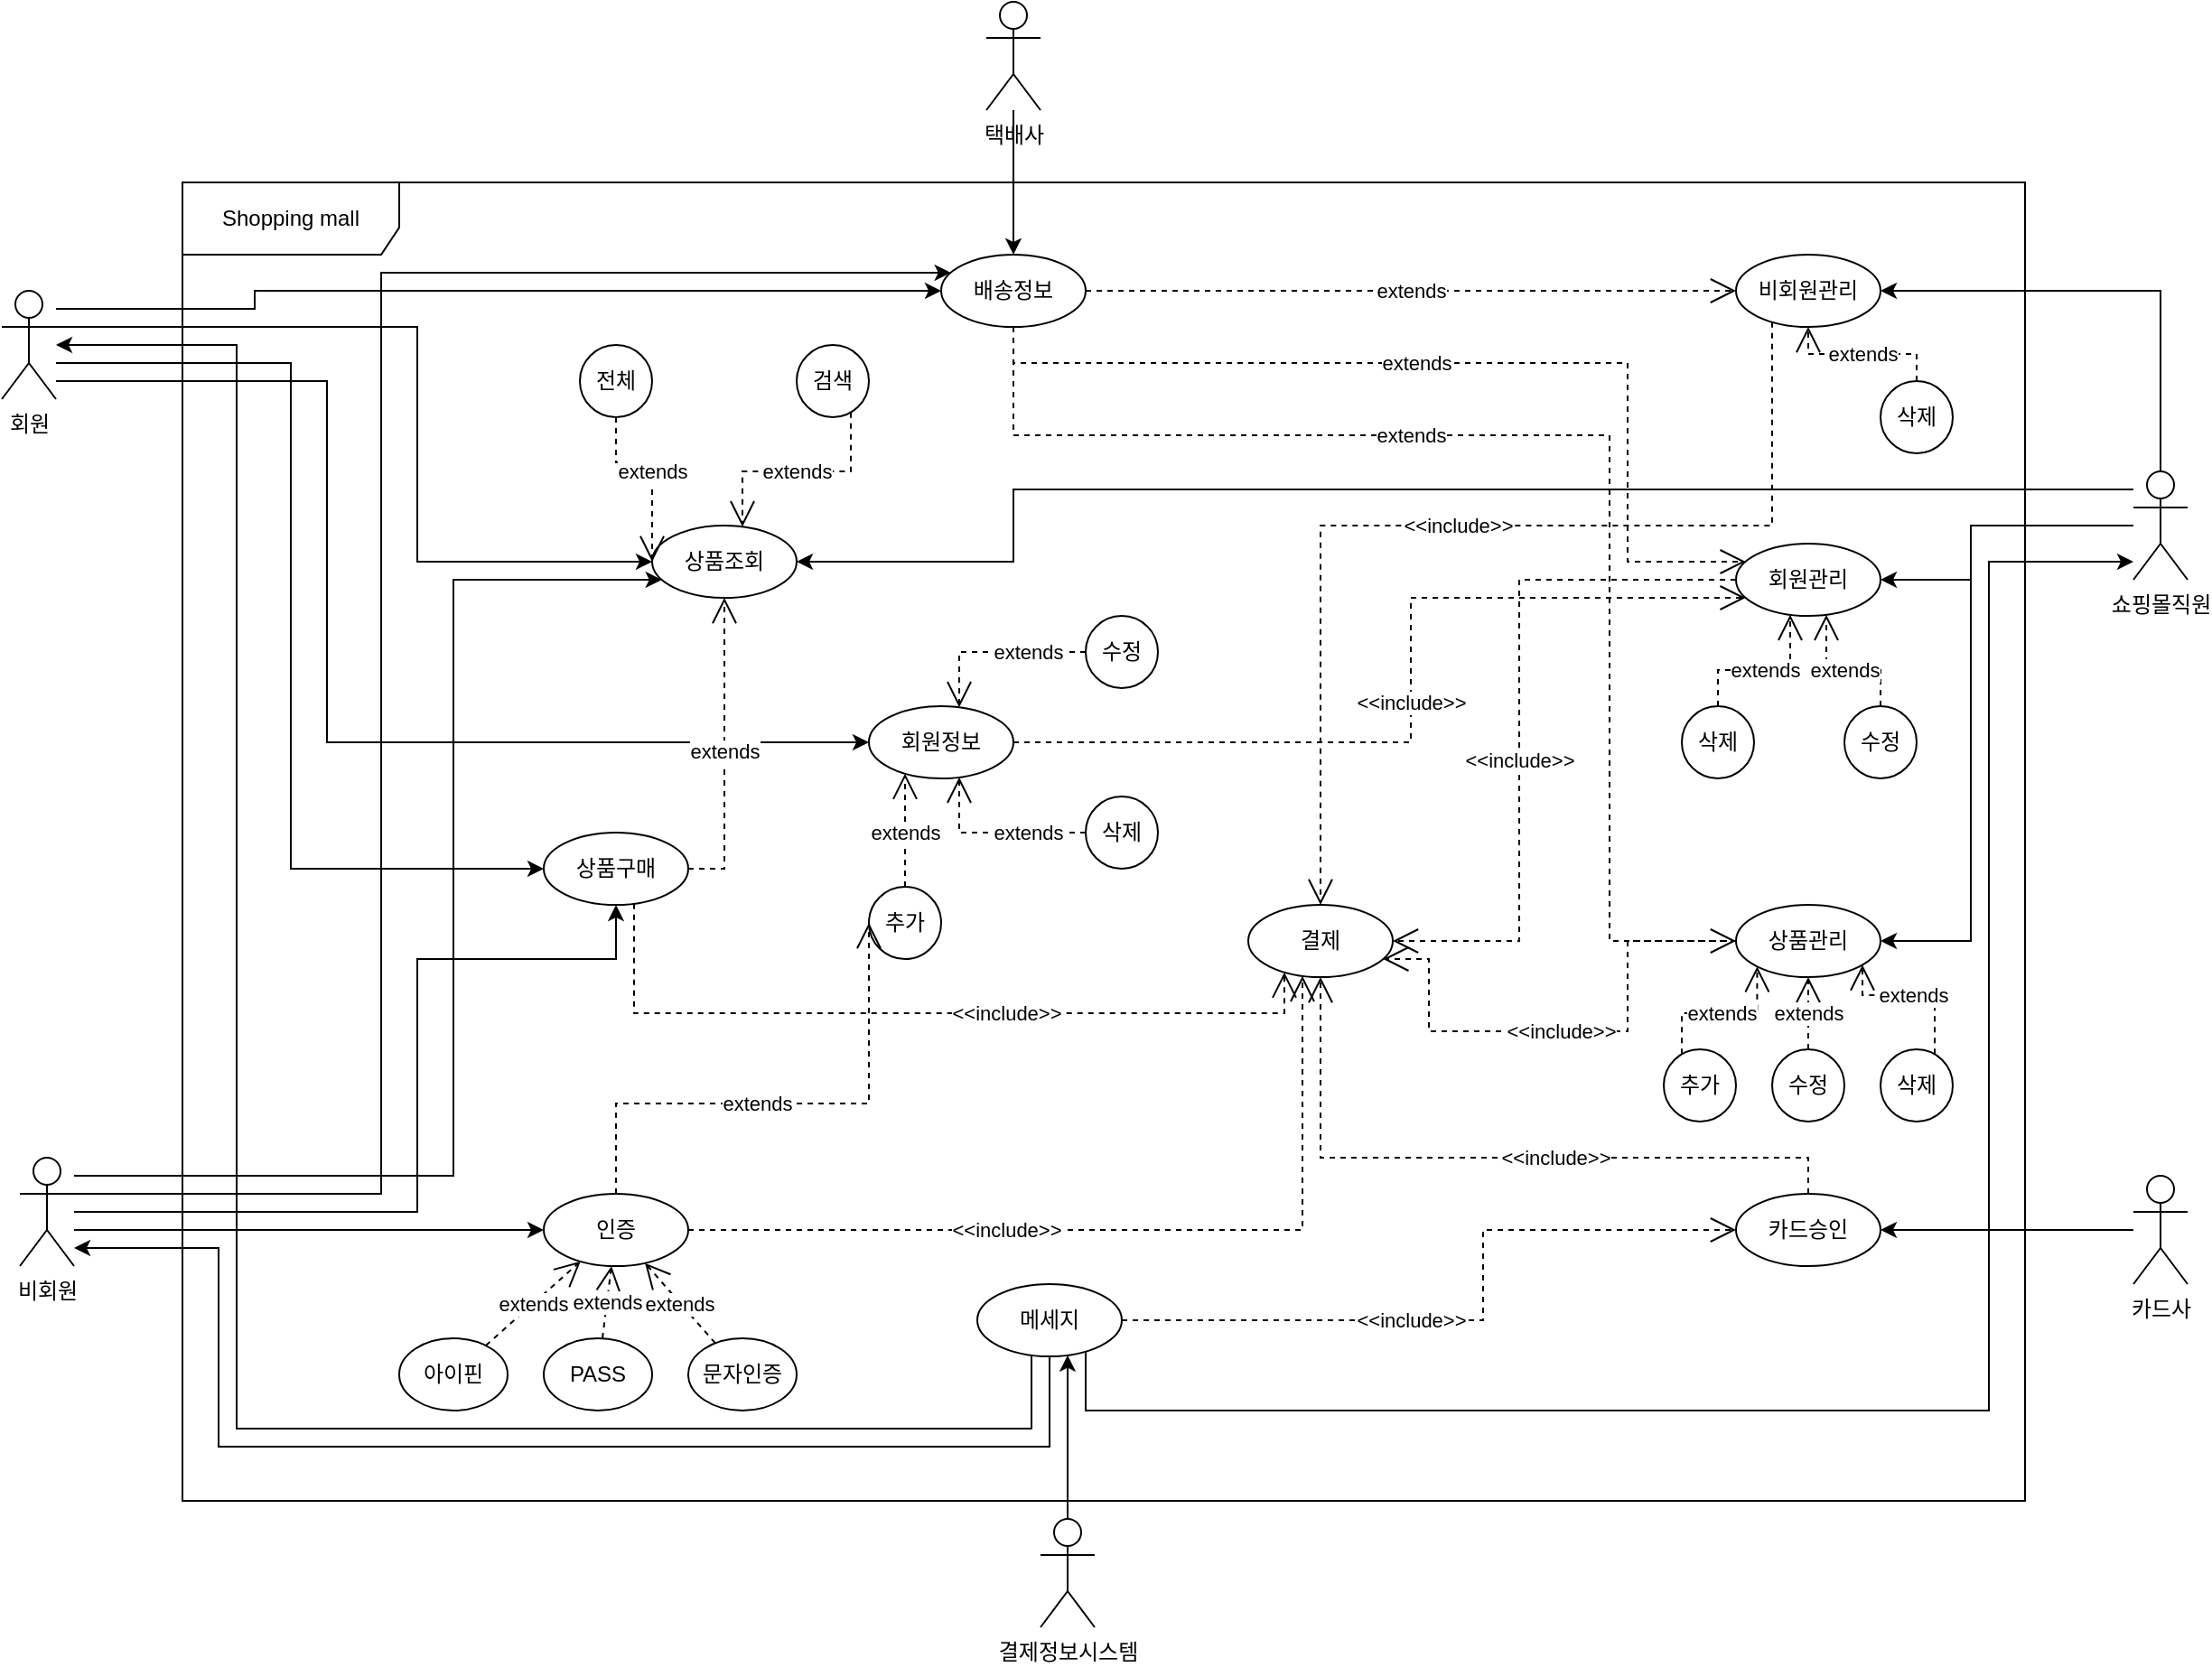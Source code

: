 <mxfile version="20.5.3" type="github">
  <diagram id="Lf80H-D8KRPeW_UHFNYf" name="페이지-1">
    <mxGraphModel dx="1673" dy="896" grid="1" gridSize="10" guides="1" tooltips="1" connect="1" arrows="1" fold="1" page="1" pageScale="1" pageWidth="3300" pageHeight="4681" math="0" shadow="0">
      <root>
        <mxCell id="0" />
        <mxCell id="1" parent="0" />
        <mxCell id="bWgFRr3RfkX0s6qy6lkw-1" value="Shopping mall" style="shape=umlFrame;whiteSpace=wrap;html=1;width=120;height=40;" parent="1" vertex="1">
          <mxGeometry x="700" y="680" width="1020" height="730" as="geometry" />
        </mxCell>
        <mxCell id="bWgFRr3RfkX0s6qy6lkw-47" style="edgeStyle=orthogonalEdgeStyle;rounded=0;orthogonalLoop=1;jettySize=auto;html=1;" parent="1" source="bWgFRr3RfkX0s6qy6lkw-2" target="bWgFRr3RfkX0s6qy6lkw-31" edge="1">
          <mxGeometry relative="1" as="geometry">
            <Array as="points">
              <mxPoint x="830" y="760" />
              <mxPoint x="830" y="890" />
            </Array>
          </mxGeometry>
        </mxCell>
        <mxCell id="bWgFRr3RfkX0s6qy6lkw-59" style="edgeStyle=orthogonalEdgeStyle;rounded=0;orthogonalLoop=1;jettySize=auto;html=1;" parent="1" source="bWgFRr3RfkX0s6qy6lkw-2" target="bWgFRr3RfkX0s6qy6lkw-38" edge="1">
          <mxGeometry relative="1" as="geometry">
            <Array as="points">
              <mxPoint x="760" y="780" />
              <mxPoint x="760" y="1060" />
            </Array>
          </mxGeometry>
        </mxCell>
        <mxCell id="bWgFRr3RfkX0s6qy6lkw-78" style="edgeStyle=orthogonalEdgeStyle;rounded=0;orthogonalLoop=1;jettySize=auto;html=1;" parent="1" source="bWgFRr3RfkX0s6qy6lkw-2" target="bWgFRr3RfkX0s6qy6lkw-77" edge="1">
          <mxGeometry relative="1" as="geometry">
            <Array as="points">
              <mxPoint x="780" y="790" />
              <mxPoint x="780" y="990" />
            </Array>
          </mxGeometry>
        </mxCell>
        <mxCell id="bWgFRr3RfkX0s6qy6lkw-116" style="rounded=0;orthogonalLoop=1;jettySize=auto;html=1;startArrow=none;startFill=0;endArrow=classic;endFill=1;edgeStyle=orthogonalEdgeStyle;" parent="1" source="bWgFRr3RfkX0s6qy6lkw-2" target="bWgFRr3RfkX0s6qy6lkw-17" edge="1">
          <mxGeometry relative="1" as="geometry">
            <Array as="points">
              <mxPoint x="740" y="750" />
              <mxPoint x="740" y="740" />
            </Array>
            <mxPoint x="640" y="720" as="sourcePoint" />
          </mxGeometry>
        </mxCell>
        <mxCell id="bWgFRr3RfkX0s6qy6lkw-2" value="회원" style="shape=umlActor;verticalLabelPosition=bottom;verticalAlign=top;html=1;" parent="1" vertex="1">
          <mxGeometry x="600" y="740" width="30" height="60" as="geometry" />
        </mxCell>
        <mxCell id="bWgFRr3RfkX0s6qy6lkw-24" style="edgeStyle=orthogonalEdgeStyle;rounded=0;orthogonalLoop=1;jettySize=auto;html=1;" parent="1" source="bWgFRr3RfkX0s6qy6lkw-3" target="bWgFRr3RfkX0s6qy6lkw-21" edge="1">
          <mxGeometry relative="1" as="geometry">
            <Array as="points">
              <mxPoint x="700" y="1260" />
              <mxPoint x="700" y="1260" />
            </Array>
          </mxGeometry>
        </mxCell>
        <mxCell id="bWgFRr3RfkX0s6qy6lkw-46" style="edgeStyle=orthogonalEdgeStyle;rounded=0;orthogonalLoop=1;jettySize=auto;html=1;" parent="1" source="bWgFRr3RfkX0s6qy6lkw-3" target="bWgFRr3RfkX0s6qy6lkw-31" edge="1">
          <mxGeometry relative="1" as="geometry">
            <Array as="points">
              <mxPoint x="850" y="1230" />
              <mxPoint x="850" y="900" />
            </Array>
          </mxGeometry>
        </mxCell>
        <mxCell id="bWgFRr3RfkX0s6qy6lkw-53" style="edgeStyle=orthogonalEdgeStyle;rounded=0;orthogonalLoop=1;jettySize=auto;html=1;" parent="1" source="bWgFRr3RfkX0s6qy6lkw-3" target="bWgFRr3RfkX0s6qy6lkw-38" edge="1">
          <mxGeometry relative="1" as="geometry">
            <Array as="points">
              <mxPoint x="830" y="1250" />
              <mxPoint x="830" y="1110" />
              <mxPoint x="940" y="1110" />
            </Array>
          </mxGeometry>
        </mxCell>
        <mxCell id="bWgFRr3RfkX0s6qy6lkw-117" style="edgeStyle=orthogonalEdgeStyle;rounded=0;orthogonalLoop=1;jettySize=auto;html=1;startArrow=none;startFill=0;endArrow=classic;endFill=1;" parent="1" source="bWgFRr3RfkX0s6qy6lkw-3" target="bWgFRr3RfkX0s6qy6lkw-17" edge="1">
          <mxGeometry relative="1" as="geometry">
            <Array as="points">
              <mxPoint x="810" y="1240" />
              <mxPoint x="810" y="730" />
            </Array>
          </mxGeometry>
        </mxCell>
        <mxCell id="bWgFRr3RfkX0s6qy6lkw-3" value="비회원" style="shape=umlActor;verticalLabelPosition=bottom;verticalAlign=top;html=1;" parent="1" vertex="1">
          <mxGeometry x="610" y="1220" width="30" height="60" as="geometry" />
        </mxCell>
        <mxCell id="bWgFRr3RfkX0s6qy6lkw-5" value="회원관리" style="ellipse;whiteSpace=wrap;html=1;" parent="1" vertex="1">
          <mxGeometry x="1560" y="880" width="80" height="40" as="geometry" />
        </mxCell>
        <mxCell id="bWgFRr3RfkX0s6qy6lkw-6" value="결제" style="ellipse;whiteSpace=wrap;html=1;" parent="1" vertex="1">
          <mxGeometry x="1290" y="1080" width="80" height="40" as="geometry" />
        </mxCell>
        <mxCell id="bWgFRr3RfkX0s6qy6lkw-12" value="카드승인" style="ellipse;whiteSpace=wrap;html=1;" parent="1" vertex="1">
          <mxGeometry x="1560" y="1240" width="80" height="40" as="geometry" />
        </mxCell>
        <mxCell id="bWgFRr3RfkX0s6qy6lkw-37" style="edgeStyle=none;rounded=0;orthogonalLoop=1;jettySize=auto;html=1;" parent="1" source="bWgFRr3RfkX0s6qy6lkw-13" target="bWgFRr3RfkX0s6qy6lkw-12" edge="1">
          <mxGeometry relative="1" as="geometry" />
        </mxCell>
        <mxCell id="bWgFRr3RfkX0s6qy6lkw-13" value="카드사" style="shape=umlActor;verticalLabelPosition=bottom;verticalAlign=top;html=1;" parent="1" vertex="1">
          <mxGeometry x="1780" y="1230" width="30" height="60" as="geometry" />
        </mxCell>
        <mxCell id="bWgFRr3RfkX0s6qy6lkw-35" style="edgeStyle=orthogonalEdgeStyle;rounded=0;orthogonalLoop=1;jettySize=auto;html=1;" parent="1" source="bWgFRr3RfkX0s6qy6lkw-14" target="bWgFRr3RfkX0s6qy6lkw-5" edge="1">
          <mxGeometry relative="1" as="geometry">
            <Array as="points">
              <mxPoint x="1690" y="870" />
              <mxPoint x="1690" y="900" />
            </Array>
          </mxGeometry>
        </mxCell>
        <mxCell id="bWgFRr3RfkX0s6qy6lkw-36" style="edgeStyle=orthogonalEdgeStyle;rounded=0;orthogonalLoop=1;jettySize=auto;html=1;" parent="1" source="bWgFRr3RfkX0s6qy6lkw-14" target="bWgFRr3RfkX0s6qy6lkw-15" edge="1">
          <mxGeometry relative="1" as="geometry">
            <Array as="points">
              <mxPoint x="1690" y="870" />
              <mxPoint x="1690" y="1100" />
            </Array>
          </mxGeometry>
        </mxCell>
        <mxCell id="bWgFRr3RfkX0s6qy6lkw-44" style="edgeStyle=orthogonalEdgeStyle;rounded=0;orthogonalLoop=1;jettySize=auto;html=1;" parent="1" source="bWgFRr3RfkX0s6qy6lkw-14" target="bWgFRr3RfkX0s6qy6lkw-31" edge="1">
          <mxGeometry relative="1" as="geometry">
            <Array as="points">
              <mxPoint x="1160" y="850" />
              <mxPoint x="1160" y="890" />
            </Array>
          </mxGeometry>
        </mxCell>
        <mxCell id="bWgFRr3RfkX0s6qy6lkw-61" style="edgeStyle=orthogonalEdgeStyle;rounded=0;orthogonalLoop=1;jettySize=auto;html=1;" parent="1" source="bWgFRr3RfkX0s6qy6lkw-14" target="bWgFRr3RfkX0s6qy6lkw-60" edge="1">
          <mxGeometry relative="1" as="geometry">
            <Array as="points">
              <mxPoint x="1795" y="740" />
            </Array>
          </mxGeometry>
        </mxCell>
        <mxCell id="bWgFRr3RfkX0s6qy6lkw-14" value="쇼핑몰직원" style="shape=umlActor;verticalLabelPosition=bottom;verticalAlign=top;html=1;" parent="1" vertex="1">
          <mxGeometry x="1780" y="840" width="30" height="60" as="geometry" />
        </mxCell>
        <mxCell id="bWgFRr3RfkX0s6qy6lkw-15" value="상품관리" style="ellipse;whiteSpace=wrap;html=1;" parent="1" vertex="1">
          <mxGeometry x="1560" y="1080" width="80" height="40" as="geometry" />
        </mxCell>
        <mxCell id="bWgFRr3RfkX0s6qy6lkw-17" value="배송정보" style="ellipse;whiteSpace=wrap;html=1;" parent="1" vertex="1">
          <mxGeometry x="1120" y="720" width="80" height="40" as="geometry" />
        </mxCell>
        <mxCell id="bWgFRr3RfkX0s6qy6lkw-27" style="edgeStyle=none;rounded=0;orthogonalLoop=1;jettySize=auto;html=1;" parent="1" source="bWgFRr3RfkX0s6qy6lkw-20" target="bWgFRr3RfkX0s6qy6lkw-17" edge="1">
          <mxGeometry relative="1" as="geometry" />
        </mxCell>
        <mxCell id="bWgFRr3RfkX0s6qy6lkw-20" value="택배사" style="shape=umlActor;verticalLabelPosition=bottom;verticalAlign=top;html=1;" parent="1" vertex="1">
          <mxGeometry x="1145" y="580" width="30" height="60" as="geometry" />
        </mxCell>
        <mxCell id="bWgFRr3RfkX0s6qy6lkw-21" value="인증" style="ellipse;whiteSpace=wrap;html=1;" parent="1" vertex="1">
          <mxGeometry x="900" y="1240" width="80" height="40" as="geometry" />
        </mxCell>
        <mxCell id="bWgFRr3RfkX0s6qy6lkw-31" value="상품조회" style="ellipse;whiteSpace=wrap;html=1;" parent="1" vertex="1">
          <mxGeometry x="960" y="870" width="80" height="40" as="geometry" />
        </mxCell>
        <mxCell id="bWgFRr3RfkX0s6qy6lkw-38" value="상품구매" style="ellipse;whiteSpace=wrap;html=1;" parent="1" vertex="1">
          <mxGeometry x="900" y="1040" width="80" height="40" as="geometry" />
        </mxCell>
        <mxCell id="bWgFRr3RfkX0s6qy6lkw-40" value="extends" style="endArrow=open;endSize=12;dashed=1;html=1;rounded=0;edgeStyle=orthogonalEdgeStyle;" parent="1" source="bWgFRr3RfkX0s6qy6lkw-38" target="bWgFRr3RfkX0s6qy6lkw-31" edge="1">
          <mxGeometry width="160" relative="1" as="geometry">
            <mxPoint x="1130" y="1150" as="sourcePoint" />
            <mxPoint x="1290" y="1150" as="targetPoint" />
            <Array as="points">
              <mxPoint x="1000" y="1060" />
            </Array>
          </mxGeometry>
        </mxCell>
        <mxCell id="bWgFRr3RfkX0s6qy6lkw-42" value="&amp;lt;&amp;lt;include&amp;gt;&amp;gt;" style="endArrow=open;endSize=12;dashed=1;html=1;rounded=0;edgeStyle=orthogonalEdgeStyle;" parent="1" source="bWgFRr3RfkX0s6qy6lkw-38" target="bWgFRr3RfkX0s6qy6lkw-6" edge="1">
          <mxGeometry x="0.202" width="160" relative="1" as="geometry">
            <mxPoint x="1130" y="1150" as="sourcePoint" />
            <mxPoint x="1290" y="1150" as="targetPoint" />
            <Array as="points">
              <mxPoint x="950" y="1140" />
              <mxPoint x="1310" y="1140" />
            </Array>
            <mxPoint as="offset" />
          </mxGeometry>
        </mxCell>
        <mxCell id="bWgFRr3RfkX0s6qy6lkw-45" value="&amp;lt;&amp;lt;include&amp;gt;&amp;gt;" style="endArrow=open;endSize=12;dashed=1;html=1;rounded=0;edgeStyle=orthogonalEdgeStyle;" parent="1" source="bWgFRr3RfkX0s6qy6lkw-5" target="bWgFRr3RfkX0s6qy6lkw-6" edge="1">
          <mxGeometry x="0.128" width="160" relative="1" as="geometry">
            <mxPoint x="1130" y="1150" as="sourcePoint" />
            <mxPoint x="1290" y="1150" as="targetPoint" />
            <Array as="points">
              <mxPoint x="1440" y="900" />
              <mxPoint x="1440" y="1100" />
            </Array>
            <mxPoint as="offset" />
          </mxGeometry>
        </mxCell>
        <mxCell id="bWgFRr3RfkX0s6qy6lkw-54" value="&amp;lt;&amp;lt;include&amp;gt;&amp;gt;" style="endArrow=open;endSize=12;dashed=1;html=1;rounded=0;edgeStyle=orthogonalEdgeStyle;" parent="1" source="bWgFRr3RfkX0s6qy6lkw-21" target="bWgFRr3RfkX0s6qy6lkw-6" edge="1">
          <mxGeometry x="-0.269" width="160" relative="1" as="geometry">
            <mxPoint x="1130" y="1150" as="sourcePoint" />
            <mxPoint x="1290" y="1150" as="targetPoint" />
            <Array as="points">
              <mxPoint x="1320" y="1260" />
            </Array>
            <mxPoint as="offset" />
          </mxGeometry>
        </mxCell>
        <mxCell id="bWgFRr3RfkX0s6qy6lkw-55" value="&amp;lt;&amp;lt;include&amp;gt;&amp;gt;" style="endArrow=open;endSize=12;dashed=1;html=1;rounded=0;edgeStyle=orthogonalEdgeStyle;" parent="1" source="bWgFRr3RfkX0s6qy6lkw-15" target="bWgFRr3RfkX0s6qy6lkw-6" edge="1">
          <mxGeometry x="0.035" width="160" relative="1" as="geometry">
            <mxPoint x="1130" y="1150" as="sourcePoint" />
            <mxPoint x="1290" y="1150" as="targetPoint" />
            <Array as="points">
              <mxPoint x="1500" y="1100" />
              <mxPoint x="1500" y="1150" />
              <mxPoint x="1390" y="1150" />
              <mxPoint x="1390" y="1110" />
            </Array>
            <mxPoint as="offset" />
          </mxGeometry>
        </mxCell>
        <mxCell id="bWgFRr3RfkX0s6qy6lkw-56" value="&amp;lt;&amp;lt;include&amp;gt;&amp;gt;" style="endArrow=open;endSize=12;dashed=1;html=1;rounded=0;edgeStyle=orthogonalEdgeStyle;" parent="1" source="bWgFRr3RfkX0s6qy6lkw-12" target="bWgFRr3RfkX0s6qy6lkw-6" edge="1">
          <mxGeometry x="-0.179" width="160" relative="1" as="geometry">
            <mxPoint x="1130" y="1150" as="sourcePoint" />
            <mxPoint x="1290" y="1150" as="targetPoint" />
            <Array as="points">
              <mxPoint x="1600" y="1220" />
              <mxPoint x="1330" y="1220" />
            </Array>
            <mxPoint as="offset" />
          </mxGeometry>
        </mxCell>
        <mxCell id="bWgFRr3RfkX0s6qy6lkw-57" value="extends" style="endArrow=open;endSize=12;dashed=1;html=1;rounded=0;edgeStyle=orthogonalEdgeStyle;" parent="1" source="bWgFRr3RfkX0s6qy6lkw-17" target="bWgFRr3RfkX0s6qy6lkw-5" edge="1">
          <mxGeometry x="-0.094" width="160" relative="1" as="geometry">
            <mxPoint x="1130" y="970" as="sourcePoint" />
            <mxPoint x="1290" y="970" as="targetPoint" />
            <Array as="points">
              <mxPoint x="1160" y="780" />
              <mxPoint x="1500" y="780" />
              <mxPoint x="1500" y="890" />
            </Array>
            <mxPoint as="offset" />
          </mxGeometry>
        </mxCell>
        <mxCell id="bWgFRr3RfkX0s6qy6lkw-58" value="extends" style="endArrow=open;endSize=12;dashed=1;html=1;rounded=0;edgeStyle=orthogonalEdgeStyle;" parent="1" source="bWgFRr3RfkX0s6qy6lkw-17" target="bWgFRr3RfkX0s6qy6lkw-15" edge="1">
          <mxGeometry x="-0.243" width="160" relative="1" as="geometry">
            <mxPoint x="1130" y="970" as="sourcePoint" />
            <mxPoint x="1290" y="970" as="targetPoint" />
            <Array as="points">
              <mxPoint x="1160" y="820" />
              <mxPoint x="1490" y="820" />
              <mxPoint x="1490" y="1100" />
            </Array>
            <mxPoint as="offset" />
          </mxGeometry>
        </mxCell>
        <mxCell id="bWgFRr3RfkX0s6qy6lkw-60" value="비회원관리" style="ellipse;whiteSpace=wrap;html=1;" parent="1" vertex="1">
          <mxGeometry x="1560" y="720" width="80" height="40" as="geometry" />
        </mxCell>
        <mxCell id="bWgFRr3RfkX0s6qy6lkw-62" value="extends" style="endArrow=open;endSize=12;dashed=1;html=1;rounded=0;" parent="1" source="bWgFRr3RfkX0s6qy6lkw-17" target="bWgFRr3RfkX0s6qy6lkw-60" edge="1">
          <mxGeometry width="160" relative="1" as="geometry">
            <mxPoint x="1130" y="1090" as="sourcePoint" />
            <mxPoint x="1290" y="1090" as="targetPoint" />
          </mxGeometry>
        </mxCell>
        <mxCell id="bWgFRr3RfkX0s6qy6lkw-63" value="&amp;lt;&amp;lt;include&amp;gt;&amp;gt;" style="endArrow=open;endSize=12;dashed=1;html=1;rounded=0;edgeStyle=orthogonalEdgeStyle;" parent="1" source="bWgFRr3RfkX0s6qy6lkw-60" target="bWgFRr3RfkX0s6qy6lkw-6" edge="1">
          <mxGeometry width="160" relative="1" as="geometry">
            <mxPoint x="1130" y="1090" as="sourcePoint" />
            <mxPoint x="1290" y="1090" as="targetPoint" />
            <Array as="points">
              <mxPoint x="1580" y="870" />
              <mxPoint x="1330" y="870" />
            </Array>
          </mxGeometry>
        </mxCell>
        <mxCell id="bWgFRr3RfkX0s6qy6lkw-67" value="전체" style="ellipse;whiteSpace=wrap;html=1;" parent="1" vertex="1">
          <mxGeometry x="920" y="770" width="40" height="40" as="geometry" />
        </mxCell>
        <mxCell id="bWgFRr3RfkX0s6qy6lkw-69" value="검색" style="ellipse;whiteSpace=wrap;html=1;" parent="1" vertex="1">
          <mxGeometry x="1040" y="770" width="40" height="40" as="geometry" />
        </mxCell>
        <mxCell id="bWgFRr3RfkX0s6qy6lkw-75" value="extends" style="endArrow=open;endSize=12;dashed=1;html=1;rounded=0;edgeStyle=orthogonalEdgeStyle;elbow=vertical;" parent="1" source="bWgFRr3RfkX0s6qy6lkw-67" target="bWgFRr3RfkX0s6qy6lkw-31" edge="1">
          <mxGeometry width="160" relative="1" as="geometry">
            <mxPoint x="1010" y="950" as="sourcePoint" />
            <mxPoint x="1100" y="978" as="targetPoint" />
            <Array as="points">
              <mxPoint x="940" y="835" />
              <mxPoint x="960" y="835" />
            </Array>
          </mxGeometry>
        </mxCell>
        <mxCell id="bWgFRr3RfkX0s6qy6lkw-76" value="extends" style="endArrow=open;endSize=12;dashed=1;html=1;rounded=0;edgeStyle=orthogonalEdgeStyle;" parent="1" source="bWgFRr3RfkX0s6qy6lkw-69" target="bWgFRr3RfkX0s6qy6lkw-31" edge="1">
          <mxGeometry x="0.017" width="160" relative="1" as="geometry">
            <mxPoint x="1120" y="930" as="sourcePoint" />
            <mxPoint x="1280" y="930" as="targetPoint" />
            <Array as="points">
              <mxPoint x="1070" y="840" />
              <mxPoint x="1010" y="840" />
            </Array>
            <mxPoint as="offset" />
          </mxGeometry>
        </mxCell>
        <mxCell id="bWgFRr3RfkX0s6qy6lkw-77" value="회원정보" style="ellipse;whiteSpace=wrap;html=1;" parent="1" vertex="1">
          <mxGeometry x="1080" y="970" width="80" height="40" as="geometry" />
        </mxCell>
        <mxCell id="bWgFRr3RfkX0s6qy6lkw-79" value="&amp;lt;&amp;lt;include&amp;gt;&amp;gt;" style="endArrow=open;endSize=12;dashed=1;html=1;rounded=0;edgeStyle=orthogonalEdgeStyle;" parent="1" source="bWgFRr3RfkX0s6qy6lkw-77" target="bWgFRr3RfkX0s6qy6lkw-5" edge="1">
          <mxGeometry width="160" relative="1" as="geometry">
            <mxPoint x="1120" y="1040" as="sourcePoint" />
            <mxPoint x="1280" y="1040" as="targetPoint" />
            <Array as="points">
              <mxPoint x="1380" y="990" />
              <mxPoint x="1380" y="910" />
            </Array>
          </mxGeometry>
        </mxCell>
        <mxCell id="bWgFRr3RfkX0s6qy6lkw-80" value="수정" style="ellipse;whiteSpace=wrap;html=1;" parent="1" vertex="1">
          <mxGeometry x="1200" y="920" width="40" height="40" as="geometry" />
        </mxCell>
        <mxCell id="bWgFRr3RfkX0s6qy6lkw-81" value="삭제" style="ellipse;whiteSpace=wrap;html=1;" parent="1" vertex="1">
          <mxGeometry x="1200" y="1020" width="40" height="40" as="geometry" />
        </mxCell>
        <mxCell id="bWgFRr3RfkX0s6qy6lkw-82" value="extends" style="endArrow=open;endSize=12;dashed=1;html=1;rounded=0;edgeStyle=orthogonalEdgeStyle;" parent="1" source="bWgFRr3RfkX0s6qy6lkw-80" target="bWgFRr3RfkX0s6qy6lkw-77" edge="1">
          <mxGeometry x="-0.353" width="160" relative="1" as="geometry">
            <mxPoint x="1120" y="1040" as="sourcePoint" />
            <mxPoint x="1280" y="1040" as="targetPoint" />
            <Array as="points">
              <mxPoint x="1130" y="940" />
            </Array>
            <mxPoint as="offset" />
          </mxGeometry>
        </mxCell>
        <mxCell id="bWgFRr3RfkX0s6qy6lkw-83" value="extends" style="endArrow=open;endSize=12;dashed=1;html=1;rounded=0;edgeStyle=orthogonalEdgeStyle;" parent="1" source="bWgFRr3RfkX0s6qy6lkw-81" target="bWgFRr3RfkX0s6qy6lkw-77" edge="1">
          <mxGeometry x="-0.353" width="160" relative="1" as="geometry">
            <mxPoint x="1120" y="1040" as="sourcePoint" />
            <mxPoint x="1280" y="1040" as="targetPoint" />
            <Array as="points">
              <mxPoint x="1130" y="1040" />
            </Array>
            <mxPoint as="offset" />
          </mxGeometry>
        </mxCell>
        <mxCell id="bWgFRr3RfkX0s6qy6lkw-84" value="추가" style="ellipse;whiteSpace=wrap;html=1;" parent="1" vertex="1">
          <mxGeometry x="1080" y="1070" width="40" height="40" as="geometry" />
        </mxCell>
        <mxCell id="bWgFRr3RfkX0s6qy6lkw-85" value="extends" style="endArrow=open;endSize=12;dashed=1;html=1;rounded=0;edgeStyle=orthogonalEdgeStyle;" parent="1" source="bWgFRr3RfkX0s6qy6lkw-84" target="bWgFRr3RfkX0s6qy6lkw-77" edge="1">
          <mxGeometry x="-0.043" width="160" relative="1" as="geometry">
            <mxPoint x="1120" y="1040" as="sourcePoint" />
            <mxPoint x="1100" y="1010" as="targetPoint" />
            <Array as="points">
              <mxPoint x="1100" y="1050" />
              <mxPoint x="1100" y="1050" />
            </Array>
            <mxPoint as="offset" />
          </mxGeometry>
        </mxCell>
        <mxCell id="bWgFRr3RfkX0s6qy6lkw-88" value="삭제" style="ellipse;whiteSpace=wrap;html=1;" parent="1" vertex="1">
          <mxGeometry x="1530" y="970" width="40" height="40" as="geometry" />
        </mxCell>
        <mxCell id="bWgFRr3RfkX0s6qy6lkw-89" value="수정" style="ellipse;whiteSpace=wrap;html=1;" parent="1" vertex="1">
          <mxGeometry x="1620" y="970" width="40" height="40" as="geometry" />
        </mxCell>
        <mxCell id="bWgFRr3RfkX0s6qy6lkw-90" value="extends" style="endArrow=open;endSize=12;dashed=1;html=1;rounded=0;edgeStyle=orthogonalEdgeStyle;" parent="1" source="bWgFRr3RfkX0s6qy6lkw-88" target="bWgFRr3RfkX0s6qy6lkw-5" edge="1">
          <mxGeometry width="160" relative="1" as="geometry">
            <mxPoint x="1120" y="1040" as="sourcePoint" />
            <mxPoint x="1280" y="1040" as="targetPoint" />
            <Array as="points">
              <mxPoint x="1550" y="950" />
              <mxPoint x="1590" y="950" />
            </Array>
          </mxGeometry>
        </mxCell>
        <mxCell id="bWgFRr3RfkX0s6qy6lkw-91" value="extends" style="endArrow=open;endSize=12;dashed=1;html=1;rounded=0;edgeStyle=orthogonalEdgeStyle;" parent="1" source="bWgFRr3RfkX0s6qy6lkw-89" target="bWgFRr3RfkX0s6qy6lkw-5" edge="1">
          <mxGeometry width="160" relative="1" as="geometry">
            <mxPoint x="1120" y="1040" as="sourcePoint" />
            <mxPoint x="1280" y="1040" as="targetPoint" />
            <Array as="points">
              <mxPoint x="1640" y="950" />
              <mxPoint x="1610" y="950" />
            </Array>
          </mxGeometry>
        </mxCell>
        <mxCell id="bWgFRr3RfkX0s6qy6lkw-92" value="삭제" style="ellipse;whiteSpace=wrap;html=1;" parent="1" vertex="1">
          <mxGeometry x="1640" y="790" width="40" height="40" as="geometry" />
        </mxCell>
        <mxCell id="bWgFRr3RfkX0s6qy6lkw-93" value="extends" style="endArrow=open;endSize=12;dashed=1;html=1;rounded=0;edgeStyle=orthogonalEdgeStyle;" parent="1" source="bWgFRr3RfkX0s6qy6lkw-92" target="bWgFRr3RfkX0s6qy6lkw-60" edge="1">
          <mxGeometry width="160" relative="1" as="geometry">
            <mxPoint x="1120" y="1040" as="sourcePoint" />
            <mxPoint x="1280" y="1040" as="targetPoint" />
          </mxGeometry>
        </mxCell>
        <mxCell id="bWgFRr3RfkX0s6qy6lkw-94" value="아이핀" style="ellipse;whiteSpace=wrap;html=1;" parent="1" vertex="1">
          <mxGeometry x="820" y="1320" width="60" height="40" as="geometry" />
        </mxCell>
        <mxCell id="bWgFRr3RfkX0s6qy6lkw-95" value="PASS" style="ellipse;whiteSpace=wrap;html=1;" parent="1" vertex="1">
          <mxGeometry x="900" y="1320" width="60" height="40" as="geometry" />
        </mxCell>
        <mxCell id="bWgFRr3RfkX0s6qy6lkw-96" value="문자인증" style="ellipse;whiteSpace=wrap;html=1;" parent="1" vertex="1">
          <mxGeometry x="980" y="1320" width="60" height="40" as="geometry" />
        </mxCell>
        <mxCell id="bWgFRr3RfkX0s6qy6lkw-97" value="extends" style="endArrow=open;endSize=12;dashed=1;html=1;rounded=0;" parent="1" source="bWgFRr3RfkX0s6qy6lkw-94" target="bWgFRr3RfkX0s6qy6lkw-21" edge="1">
          <mxGeometry width="160" relative="1" as="geometry">
            <mxPoint x="1120" y="1040" as="sourcePoint" />
            <mxPoint x="1280" y="1040" as="targetPoint" />
          </mxGeometry>
        </mxCell>
        <mxCell id="bWgFRr3RfkX0s6qy6lkw-98" value="extends" style="endArrow=open;endSize=12;dashed=1;html=1;rounded=0;" parent="1" source="bWgFRr3RfkX0s6qy6lkw-95" target="bWgFRr3RfkX0s6qy6lkw-21" edge="1">
          <mxGeometry width="160" relative="1" as="geometry">
            <mxPoint x="892.774" y="1321.904" as="sourcePoint" />
            <mxPoint x="916.547" y="1288.835" as="targetPoint" />
          </mxGeometry>
        </mxCell>
        <mxCell id="bWgFRr3RfkX0s6qy6lkw-99" value="extends" style="endArrow=open;endSize=12;dashed=1;html=1;rounded=0;" parent="1" source="bWgFRr3RfkX0s6qy6lkw-96" target="bWgFRr3RfkX0s6qy6lkw-21" edge="1">
          <mxGeometry width="160" relative="1" as="geometry">
            <mxPoint x="902.774" y="1331.904" as="sourcePoint" />
            <mxPoint x="926.547" y="1298.835" as="targetPoint" />
          </mxGeometry>
        </mxCell>
        <mxCell id="bWgFRr3RfkX0s6qy6lkw-100" value="extends" style="endArrow=open;endSize=12;dashed=1;html=1;rounded=0;edgeStyle=orthogonalEdgeStyle;" parent="1" source="bWgFRr3RfkX0s6qy6lkw-21" target="bWgFRr3RfkX0s6qy6lkw-84" edge="1">
          <mxGeometry x="-0.118" width="160" relative="1" as="geometry">
            <mxPoint x="900.002" y="1230.473" as="sourcePoint" />
            <mxPoint x="836.433" y="1189.996" as="targetPoint" />
            <Array as="points">
              <mxPoint x="940" y="1190" />
              <mxPoint x="1080" y="1190" />
            </Array>
            <mxPoint as="offset" />
          </mxGeometry>
        </mxCell>
        <mxCell id="bWgFRr3RfkX0s6qy6lkw-101" value="수정" style="ellipse;whiteSpace=wrap;html=1;" parent="1" vertex="1">
          <mxGeometry x="1580" y="1160" width="40" height="40" as="geometry" />
        </mxCell>
        <mxCell id="bWgFRr3RfkX0s6qy6lkw-102" value="삭제" style="ellipse;whiteSpace=wrap;html=1;" parent="1" vertex="1">
          <mxGeometry x="1640" y="1160" width="40" height="40" as="geometry" />
        </mxCell>
        <mxCell id="bWgFRr3RfkX0s6qy6lkw-103" value="추가" style="ellipse;whiteSpace=wrap;html=1;" parent="1" vertex="1">
          <mxGeometry x="1520" y="1160" width="40" height="40" as="geometry" />
        </mxCell>
        <mxCell id="bWgFRr3RfkX0s6qy6lkw-104" value="extends" style="endArrow=open;endSize=12;dashed=1;html=1;rounded=0;entryX=0;entryY=1;entryDx=0;entryDy=0;edgeStyle=orthogonalEdgeStyle;" parent="1" source="bWgFRr3RfkX0s6qy6lkw-103" target="bWgFRr3RfkX0s6qy6lkw-15" edge="1">
          <mxGeometry width="160" relative="1" as="geometry">
            <mxPoint x="1313.572" y="1240.473" as="sourcePoint" />
            <mxPoint x="1250.003" y="1199.996" as="targetPoint" />
            <Array as="points">
              <mxPoint x="1530" y="1140" />
              <mxPoint x="1572" y="1140" />
            </Array>
          </mxGeometry>
        </mxCell>
        <mxCell id="bWgFRr3RfkX0s6qy6lkw-105" value="extends" style="endArrow=open;endSize=12;dashed=1;html=1;rounded=0;" parent="1" source="bWgFRr3RfkX0s6qy6lkw-101" target="bWgFRr3RfkX0s6qy6lkw-15" edge="1">
          <mxGeometry width="160" relative="1" as="geometry">
            <mxPoint x="1447.939" y="1151.157" as="sourcePoint" />
            <mxPoint x="1501.716" y="1124.142" as="targetPoint" />
          </mxGeometry>
        </mxCell>
        <mxCell id="bWgFRr3RfkX0s6qy6lkw-106" value="extends" style="endArrow=open;endSize=12;dashed=1;html=1;rounded=0;edgeStyle=orthogonalEdgeStyle;" parent="1" source="bWgFRr3RfkX0s6qy6lkw-102" target="bWgFRr3RfkX0s6qy6lkw-15" edge="1">
          <mxGeometry width="160" relative="1" as="geometry">
            <mxPoint x="1457.939" y="1161.157" as="sourcePoint" />
            <mxPoint x="1511.716" y="1134.142" as="targetPoint" />
            <Array as="points">
              <mxPoint x="1670" y="1130" />
              <mxPoint x="1630" y="1130" />
            </Array>
          </mxGeometry>
        </mxCell>
        <mxCell id="bWgFRr3RfkX0s6qy6lkw-127" style="rounded=0;orthogonalLoop=1;jettySize=auto;html=1;startArrow=none;startFill=0;endArrow=classic;endFill=1;edgeStyle=orthogonalEdgeStyle;" parent="1" source="bWgFRr3RfkX0s6qy6lkw-120" target="bWgFRr3RfkX0s6qy6lkw-121" edge="1">
          <mxGeometry relative="1" as="geometry">
            <Array as="points">
              <mxPoint x="1190" y="1350" />
              <mxPoint x="1190" y="1350" />
            </Array>
          </mxGeometry>
        </mxCell>
        <mxCell id="bWgFRr3RfkX0s6qy6lkw-120" value="결제정보시스템" style="shape=umlActor;verticalLabelPosition=bottom;verticalAlign=top;html=1;" parent="1" vertex="1">
          <mxGeometry x="1175" y="1420" width="30" height="60" as="geometry" />
        </mxCell>
        <mxCell id="bWgFRr3RfkX0s6qy6lkw-125" style="edgeStyle=orthogonalEdgeStyle;rounded=0;orthogonalLoop=1;jettySize=auto;html=1;startArrow=none;startFill=0;endArrow=classic;endFill=1;" parent="1" source="bWgFRr3RfkX0s6qy6lkw-121" target="bWgFRr3RfkX0s6qy6lkw-2" edge="1">
          <mxGeometry relative="1" as="geometry">
            <Array as="points">
              <mxPoint x="1170" y="1370" />
              <mxPoint x="730" y="1370" />
              <mxPoint x="730" y="770" />
            </Array>
          </mxGeometry>
        </mxCell>
        <mxCell id="bWgFRr3RfkX0s6qy6lkw-126" style="edgeStyle=orthogonalEdgeStyle;rounded=0;orthogonalLoop=1;jettySize=auto;html=1;startArrow=none;startFill=0;endArrow=classic;endFill=1;" parent="1" source="bWgFRr3RfkX0s6qy6lkw-121" target="bWgFRr3RfkX0s6qy6lkw-3" edge="1">
          <mxGeometry relative="1" as="geometry">
            <Array as="points">
              <mxPoint x="1180" y="1380" />
              <mxPoint x="720" y="1380" />
              <mxPoint x="720" y="1270" />
            </Array>
          </mxGeometry>
        </mxCell>
        <mxCell id="bWgFRr3RfkX0s6qy6lkw-128" style="edgeStyle=orthogonalEdgeStyle;rounded=0;orthogonalLoop=1;jettySize=auto;html=1;startArrow=none;startFill=0;endArrow=classic;endFill=1;" parent="1" source="bWgFRr3RfkX0s6qy6lkw-121" target="bWgFRr3RfkX0s6qy6lkw-14" edge="1">
          <mxGeometry relative="1" as="geometry">
            <Array as="points">
              <mxPoint x="1200" y="1360" />
              <mxPoint x="1700" y="1360" />
              <mxPoint x="1700" y="890" />
            </Array>
          </mxGeometry>
        </mxCell>
        <mxCell id="bWgFRr3RfkX0s6qy6lkw-121" value="메세지" style="ellipse;whiteSpace=wrap;html=1;" parent="1" vertex="1">
          <mxGeometry x="1140" y="1290" width="80" height="40" as="geometry" />
        </mxCell>
        <mxCell id="bWgFRr3RfkX0s6qy6lkw-122" value="&amp;lt;&amp;lt;include&amp;gt;&amp;gt;" style="endArrow=open;endSize=12;dashed=1;html=1;rounded=0;edgeStyle=orthogonalEdgeStyle;" parent="1" source="bWgFRr3RfkX0s6qy6lkw-121" target="bWgFRr3RfkX0s6qy6lkw-12" edge="1">
          <mxGeometry x="-0.179" width="160" relative="1" as="geometry">
            <mxPoint x="1280" y="1290" as="sourcePoint" />
            <mxPoint x="1440" y="1290" as="targetPoint" />
            <Array as="points">
              <mxPoint x="1420" y="1310" />
              <mxPoint x="1420" y="1260" />
            </Array>
            <mxPoint as="offset" />
          </mxGeometry>
        </mxCell>
      </root>
    </mxGraphModel>
  </diagram>
</mxfile>
